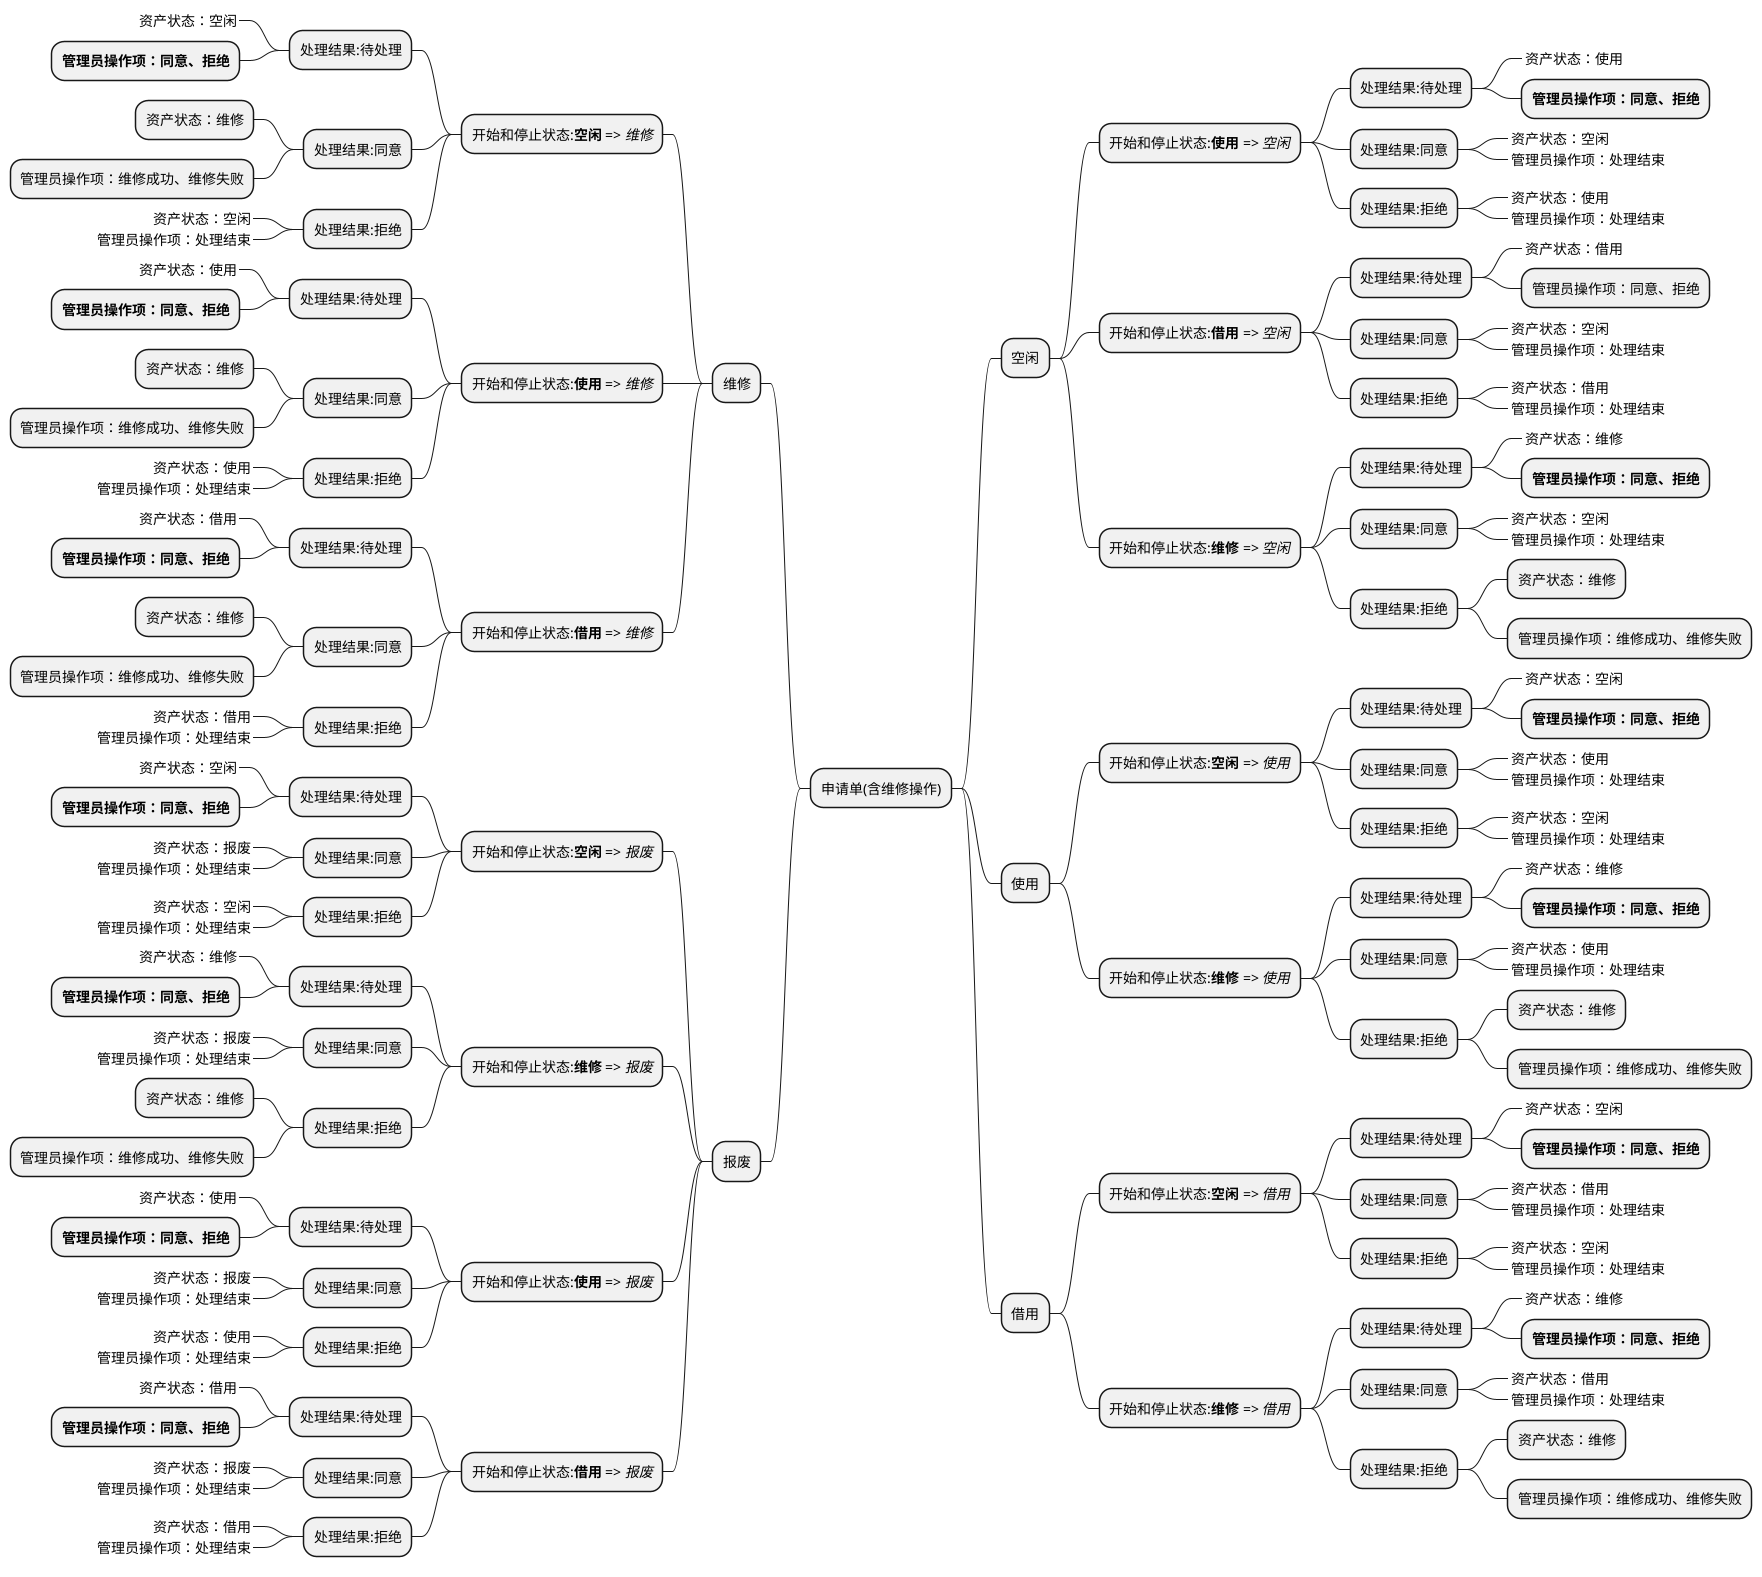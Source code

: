 @startmindmap
+ 申请单(含维修操作)
++ 空闲
+++ 开始和停止状态:**使用** => //空闲//
++++ 处理结果:待处理
+++++_ 资产状态：使用
+++++ **管理员操作项：同意、拒绝**

++++ 处理结果:同意
+++++_ 资产状态：空闲
+++++_ 管理员操作项：处理结束

++++ 处理结果:拒绝
+++++_ 资产状态：使用
+++++_ 管理员操作项：处理结束

+++ 开始和停止状态:**借用** => //空闲//
++++ 处理结果:待处理
+++++_ 资产状态：借用
+++++ 管理员操作项：同意、拒绝

++++ 处理结果:同意
+++++_ 资产状态：空闲
+++++_ 管理员操作项：处理结束

++++ 处理结果:拒绝
+++++_ 资产状态：借用
+++++_ 管理员操作项：处理结束

+++ 开始和停止状态:**维修** => //空闲//
++++ 处理结果:待处理
+++++_ 资产状态：维修
+++++ **管理员操作项：同意、拒绝**

++++ 处理结果:同意
+++++_ 资产状态：空闲
+++++_ 管理员操作项：处理结束

++++ 处理结果:拒绝
+++++ 资产状态：维修
+++++ 管理员操作项：维修成功、维修失败



++ 使用
+++ 开始和停止状态:**空闲** => //使用//
++++ 处理结果:待处理
+++++_ 资产状态：空闲
+++++ **管理员操作项：同意、拒绝**

++++ 处理结果:同意
+++++_ 资产状态：使用
+++++_ 管理员操作项：处理结束

++++ 处理结果:拒绝
+++++_ 资产状态：空闲
+++++_ 管理员操作项：处理结束

+++ 开始和停止状态:**维修** => //使用//
++++ 处理结果:待处理
+++++_ 资产状态：维修
+++++ **管理员操作项：同意、拒绝**

++++ 处理结果:同意
+++++_ 资产状态：使用
+++++_ 管理员操作项：处理结束

++++ 处理结果:拒绝
+++++ 资产状态：维修
+++++ 管理员操作项：维修成功、维修失败


++ 借用
+++ 开始和停止状态:**空闲** => //借用//
++++ 处理结果:待处理
+++++_ 资产状态：空闲
+++++ **管理员操作项：同意、拒绝**

++++ 处理结果:同意
+++++_ 资产状态：借用
+++++_ 管理员操作项：处理结束

++++ 处理结果:拒绝
+++++_ 资产状态：空闲
+++++_ 管理员操作项：处理结束

+++ 开始和停止状态:**维修** => //借用//
++++ 处理结果:待处理
+++++_ 资产状态：维修
+++++ **管理员操作项：同意、拒绝**

++++ 处理结果:同意
+++++_ 资产状态：借用
+++++_ 管理员操作项：处理结束

++++ 处理结果:拒绝
+++++ 资产状态：维修
+++++ 管理员操作项：维修成功、维修失败

-- 维修
--- 开始和停止状态:**空闲** => //维修//
---- 处理结果:待处理
-----_ 资产状态：空闲
----- **管理员操作项：同意、拒绝**

---- 处理结果:同意
----- 资产状态：维修
----- 管理员操作项：维修成功、维修失败

---- 处理结果:拒绝
-----_ 资产状态：空闲
-----_ 管理员操作项：处理结束

--- 开始和停止状态:**使用** => //维修//
---- 处理结果:待处理
-----_ 资产状态：使用
----- **管理员操作项：同意、拒绝**

---- 处理结果:同意
----- 资产状态：维修
----- 管理员操作项：维修成功、维修失败

---- 处理结果:拒绝
-----_ 资产状态：使用
-----_ 管理员操作项：处理结束

--- 开始和停止状态:**借用** => //维修//
---- 处理结果:待处理
-----_ 资产状态：借用
----- **管理员操作项：同意、拒绝**

---- 处理结果:同意
----- 资产状态：维修
----- 管理员操作项：维修成功、维修失败

---- 处理结果:拒绝
-----_ 资产状态：借用
-----_ 管理员操作项：处理结束


-- 报废
--- 开始和停止状态:**空闲** => //报废//
---- 处理结果:待处理
-----_ 资产状态：空闲
----- **管理员操作项：同意、拒绝**

---- 处理结果:同意
-----_ 资产状态：报废
-----_ 管理员操作项：处理结束

---- 处理结果:拒绝
-----_ 资产状态：空闲
-----_ 管理员操作项：处理结束

--- 开始和停止状态:**维修** => //报废//
---- 处理结果:待处理
-----_ 资产状态：维修
----- **管理员操作项：同意、拒绝**

---- 处理结果:同意
-----_ 资产状态：报废
-----_ 管理员操作项：处理结束

---- 处理结果:拒绝
----- 资产状态：维修
----- 管理员操作项：维修成功、维修失败

--- 开始和停止状态:**使用** => //报废//
---- 处理结果:待处理
-----_ 资产状态：使用
----- **管理员操作项：同意、拒绝**

---- 处理结果:同意
-----_ 资产状态：报废
-----_ 管理员操作项：处理结束

---- 处理结果:拒绝
-----_ 资产状态：使用
-----_ 管理员操作项：处理结束

--- 开始和停止状态:**借用** => //报废//
---- 处理结果:待处理
-----_ 资产状态：借用
----- **管理员操作项：同意、拒绝**

---- 处理结果:同意
-----_ 资产状态：报废
-----_ 管理员操作项：处理结束

---- 处理结果:拒绝
-----_ 资产状态：借用
-----_ 管理员操作项：处理结束

@endmindmap